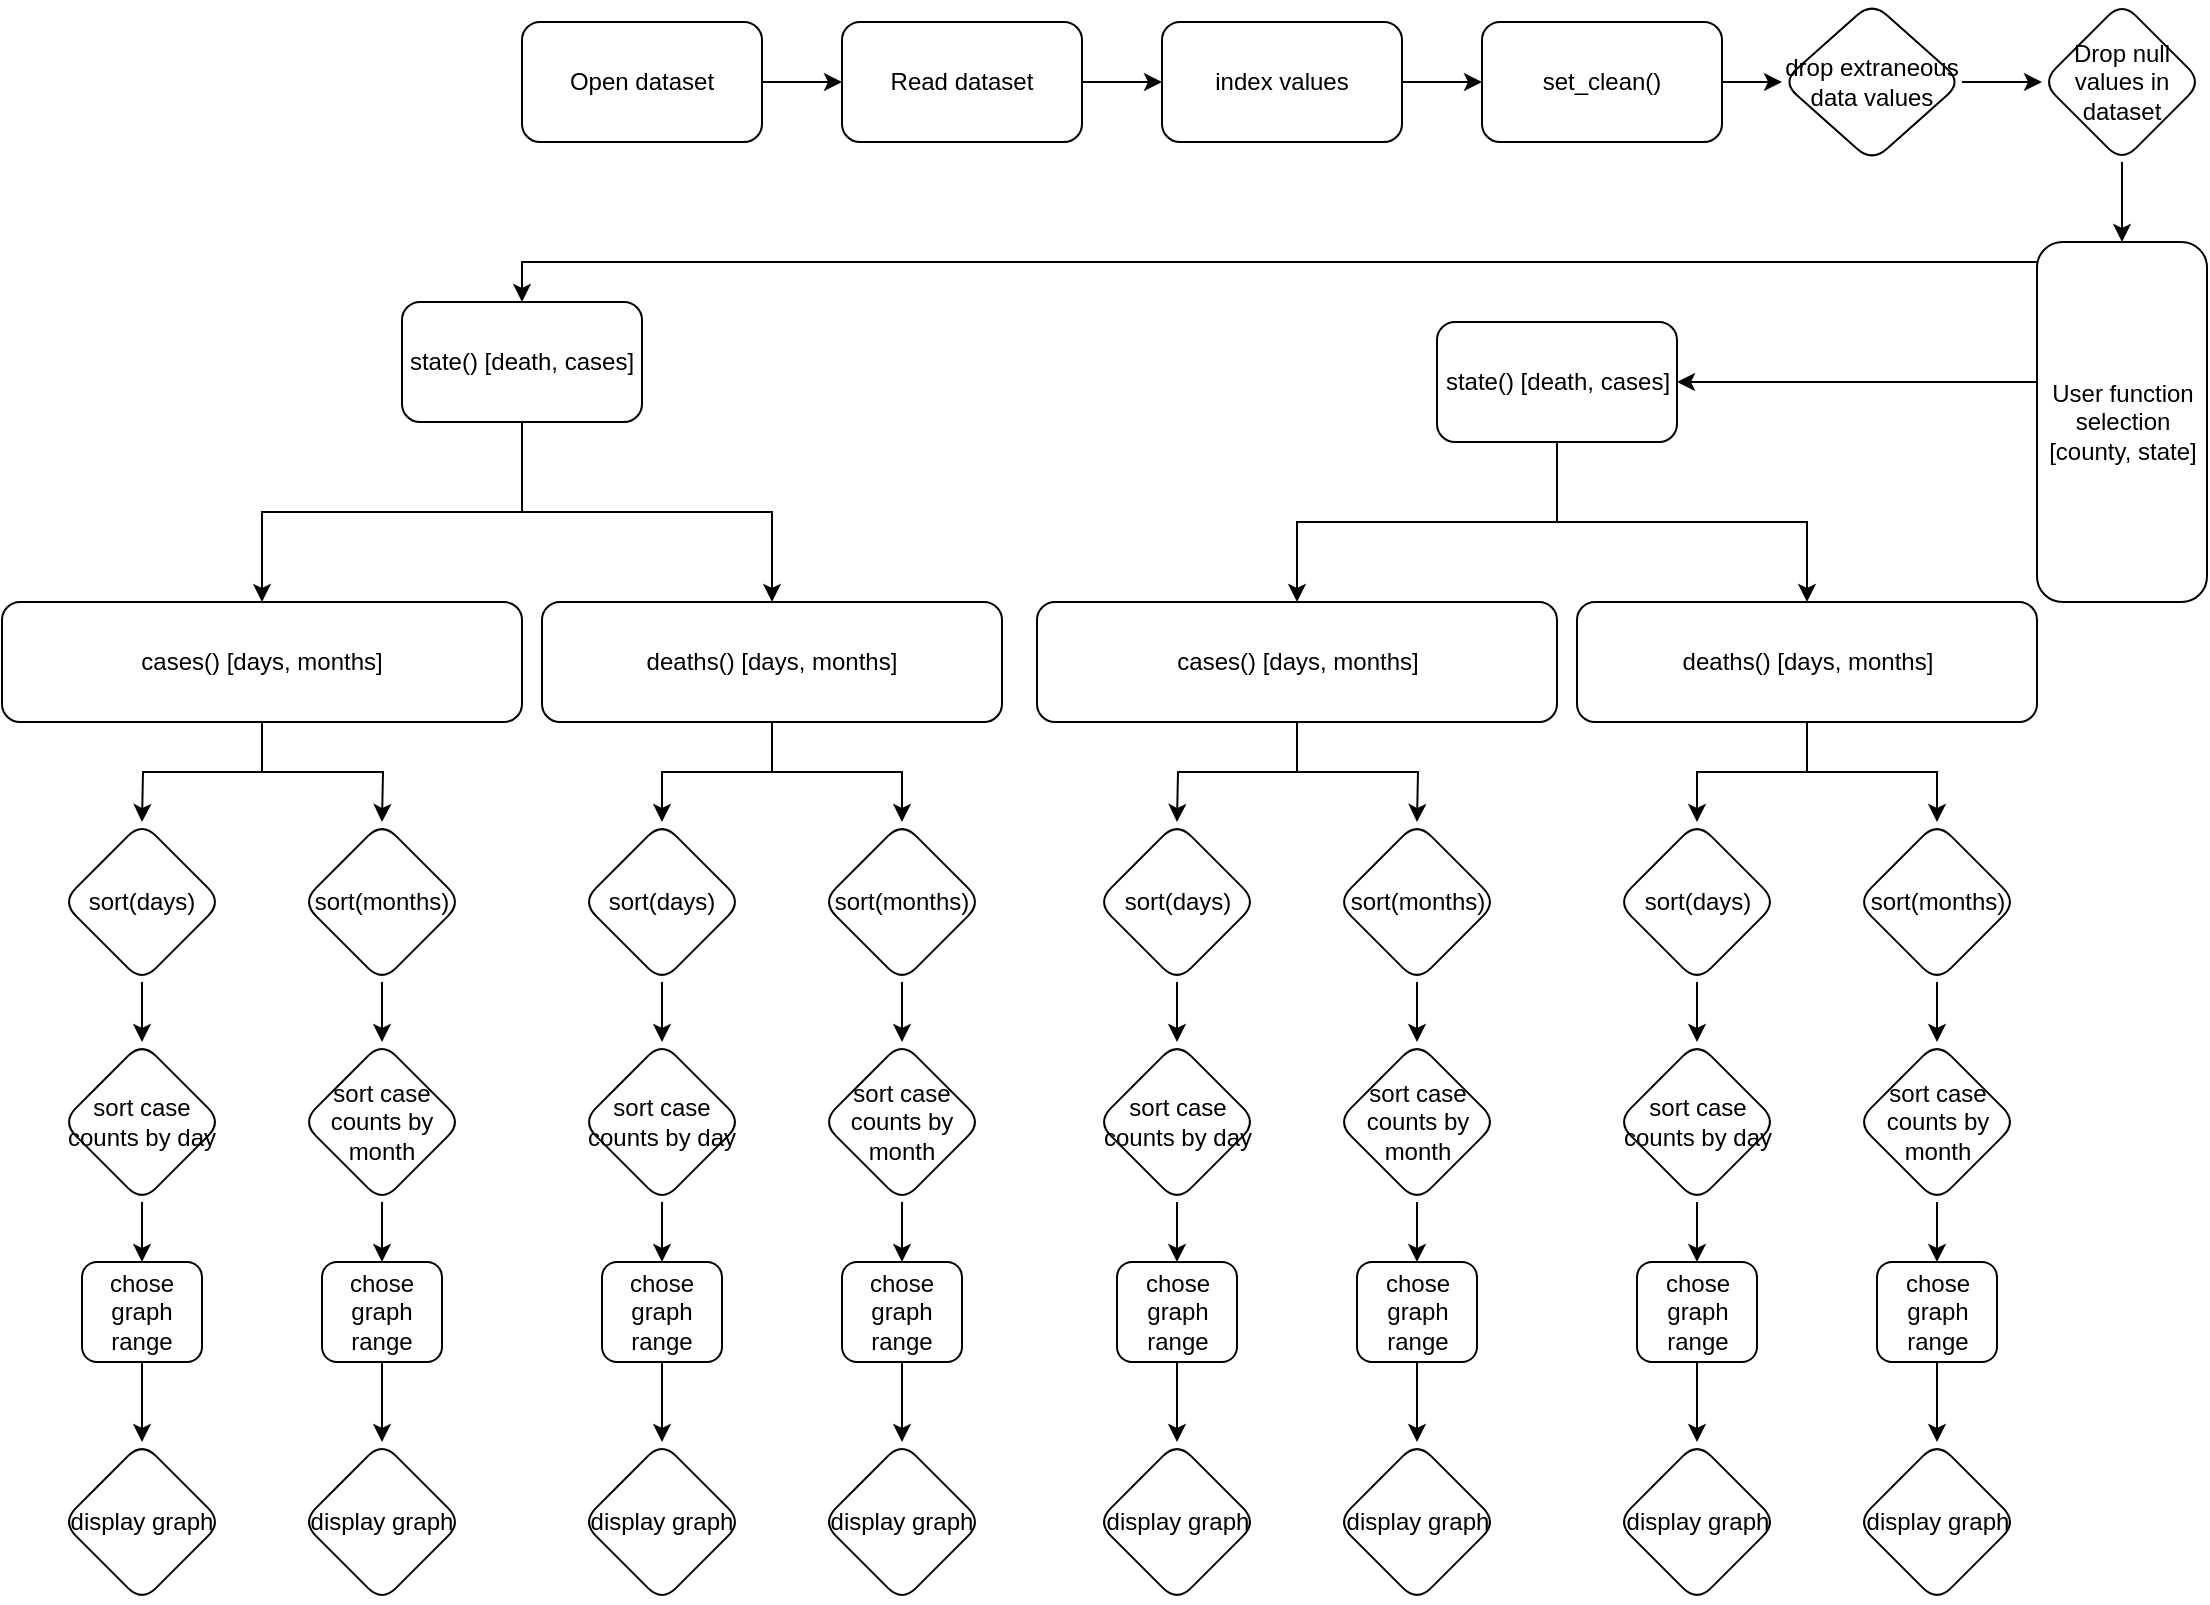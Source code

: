 <mxfile version="13.10.6" type="github">
  <diagram id="tAdPeTKJlN7bOHheGdF9" name="Page-1">
    <mxGraphModel dx="1556" dy="773" grid="1" gridSize="10" guides="1" tooltips="1" connect="1" arrows="1" fold="1" page="1" pageScale="1" pageWidth="850" pageHeight="1100" math="0" shadow="0">
      <root>
        <mxCell id="0" />
        <mxCell id="1" parent="0" />
        <mxCell id="iHuIv27mJ4IeMXVoEYGh-4" value="" style="edgeStyle=orthogonalEdgeStyle;rounded=0;orthogonalLoop=1;jettySize=auto;html=1;" parent="1" source="iHuIv27mJ4IeMXVoEYGh-1" target="iHuIv27mJ4IeMXVoEYGh-3" edge="1">
          <mxGeometry relative="1" as="geometry" />
        </mxCell>
        <mxCell id="iHuIv27mJ4IeMXVoEYGh-1" value="Open dataset" style="rounded=1;whiteSpace=wrap;html=1;" parent="1" vertex="1">
          <mxGeometry y="20" width="120" height="60" as="geometry" />
        </mxCell>
        <mxCell id="iHuIv27mJ4IeMXVoEYGh-6" value="" style="edgeStyle=orthogonalEdgeStyle;rounded=0;orthogonalLoop=1;jettySize=auto;html=1;" parent="1" source="iHuIv27mJ4IeMXVoEYGh-3" target="iHuIv27mJ4IeMXVoEYGh-5" edge="1">
          <mxGeometry relative="1" as="geometry" />
        </mxCell>
        <mxCell id="iHuIv27mJ4IeMXVoEYGh-3" value="Read dataset" style="whiteSpace=wrap;html=1;rounded=1;" parent="1" vertex="1">
          <mxGeometry x="160" y="20" width="120" height="60" as="geometry" />
        </mxCell>
        <mxCell id="iHuIv27mJ4IeMXVoEYGh-33" value="" style="edgeStyle=orthogonalEdgeStyle;rounded=0;orthogonalLoop=1;jettySize=auto;html=1;" parent="1" source="iHuIv27mJ4IeMXVoEYGh-5" target="iHuIv27mJ4IeMXVoEYGh-7" edge="1">
          <mxGeometry relative="1" as="geometry" />
        </mxCell>
        <mxCell id="iHuIv27mJ4IeMXVoEYGh-5" value="index values" style="whiteSpace=wrap;html=1;rounded=1;" parent="1" vertex="1">
          <mxGeometry x="320" y="20" width="120" height="60" as="geometry" />
        </mxCell>
        <mxCell id="iHuIv27mJ4IeMXVoEYGh-14" value="" style="edgeStyle=orthogonalEdgeStyle;rounded=0;orthogonalLoop=1;jettySize=auto;html=1;" parent="1" source="iHuIv27mJ4IeMXVoEYGh-7" target="iHuIv27mJ4IeMXVoEYGh-13" edge="1">
          <mxGeometry relative="1" as="geometry" />
        </mxCell>
        <mxCell id="iHuIv27mJ4IeMXVoEYGh-7" value="set_clean()" style="whiteSpace=wrap;html=1;rounded=1;" parent="1" vertex="1">
          <mxGeometry x="480" y="20" width="120" height="60" as="geometry" />
        </mxCell>
        <mxCell id="iHuIv27mJ4IeMXVoEYGh-16" value="" style="edgeStyle=orthogonalEdgeStyle;rounded=0;orthogonalLoop=1;jettySize=auto;html=1;" parent="1" source="iHuIv27mJ4IeMXVoEYGh-13" target="iHuIv27mJ4IeMXVoEYGh-15" edge="1">
          <mxGeometry relative="1" as="geometry" />
        </mxCell>
        <mxCell id="iHuIv27mJ4IeMXVoEYGh-13" value="drop extraneous data values" style="rhombus;whiteSpace=wrap;html=1;rounded=1;" parent="1" vertex="1">
          <mxGeometry x="630" y="10" width="90" height="80" as="geometry" />
        </mxCell>
        <mxCell id="iHuIv27mJ4IeMXVoEYGh-18" value="" style="edgeStyle=orthogonalEdgeStyle;rounded=0;orthogonalLoop=1;jettySize=auto;html=1;" parent="1" source="iHuIv27mJ4IeMXVoEYGh-15" target="iHuIv27mJ4IeMXVoEYGh-17" edge="1">
          <mxGeometry relative="1" as="geometry" />
        </mxCell>
        <mxCell id="iHuIv27mJ4IeMXVoEYGh-15" value="&lt;div&gt;Drop null values in dataset&lt;/div&gt;" style="rhombus;whiteSpace=wrap;html=1;rounded=1;" parent="1" vertex="1">
          <mxGeometry x="760" y="10" width="80" height="80" as="geometry" />
        </mxCell>
        <mxCell id="ClTSMR5yh64WsVLCuIec-3" value="" style="edgeStyle=orthogonalEdgeStyle;rounded=0;orthogonalLoop=1;jettySize=auto;html=1;" edge="1" parent="1" source="iHuIv27mJ4IeMXVoEYGh-17" target="ClTSMR5yh64WsVLCuIec-2">
          <mxGeometry relative="1" as="geometry">
            <Array as="points">
              <mxPoint y="140" />
            </Array>
          </mxGeometry>
        </mxCell>
        <mxCell id="ClTSMR5yh64WsVLCuIec-95" style="edgeStyle=orthogonalEdgeStyle;rounded=0;orthogonalLoop=1;jettySize=auto;html=1;exitX=0;exitY=0.5;exitDx=0;exitDy=0;entryX=1;entryY=0.5;entryDx=0;entryDy=0;" edge="1" parent="1" source="iHuIv27mJ4IeMXVoEYGh-17" target="ClTSMR5yh64WsVLCuIec-42">
          <mxGeometry relative="1" as="geometry">
            <Array as="points">
              <mxPoint x="758" y="200" />
            </Array>
          </mxGeometry>
        </mxCell>
        <mxCell id="iHuIv27mJ4IeMXVoEYGh-17" value="User function selection [county, state]" style="whiteSpace=wrap;html=1;rounded=1;" parent="1" vertex="1">
          <mxGeometry x="757.5" y="130" width="85" height="180" as="geometry" />
        </mxCell>
        <mxCell id="djKttDt-YxFd_NFeAkNs-11" value="" style="edgeStyle=orthogonalEdgeStyle;rounded=0;orthogonalLoop=1;jettySize=auto;html=1;" parent="1" source="iHuIv27mJ4IeMXVoEYGh-22" edge="1">
          <mxGeometry relative="1" as="geometry">
            <mxPoint x="-190" y="420" as="targetPoint" />
          </mxGeometry>
        </mxCell>
        <mxCell id="djKttDt-YxFd_NFeAkNs-15" value="" style="edgeStyle=orthogonalEdgeStyle;rounded=0;orthogonalLoop=1;jettySize=auto;html=1;" parent="1" source="iHuIv27mJ4IeMXVoEYGh-22" edge="1">
          <mxGeometry relative="1" as="geometry">
            <mxPoint x="-70" y="420" as="targetPoint" />
          </mxGeometry>
        </mxCell>
        <mxCell id="iHuIv27mJ4IeMXVoEYGh-22" value="cases() [days, months]" style="whiteSpace=wrap;html=1;rounded=1;" parent="1" vertex="1">
          <mxGeometry x="-260" y="310" width="260" height="60" as="geometry" />
        </mxCell>
        <mxCell id="djKttDt-YxFd_NFeAkNs-44" value="" style="edgeStyle=orthogonalEdgeStyle;rounded=0;orthogonalLoop=1;jettySize=auto;html=1;" parent="1" source="iHuIv27mJ4IeMXVoEYGh-24" target="ClTSMR5yh64WsVLCuIec-14" edge="1">
          <mxGeometry relative="1" as="geometry">
            <mxPoint x="190" y="420" as="targetPoint" />
          </mxGeometry>
        </mxCell>
        <mxCell id="djKttDt-YxFd_NFeAkNs-45" value="" style="edgeStyle=orthogonalEdgeStyle;rounded=0;orthogonalLoop=1;jettySize=auto;html=1;" parent="1" source="iHuIv27mJ4IeMXVoEYGh-24" target="ClTSMR5yh64WsVLCuIec-7" edge="1">
          <mxGeometry relative="1" as="geometry">
            <mxPoint x="75" y="420" as="targetPoint" />
          </mxGeometry>
        </mxCell>
        <mxCell id="iHuIv27mJ4IeMXVoEYGh-24" value="&lt;div&gt;deaths() [days, months]&lt;br&gt;&lt;/div&gt;" style="whiteSpace=wrap;html=1;rounded=1;" parent="1" vertex="1">
          <mxGeometry x="10" y="310" width="230" height="60" as="geometry" />
        </mxCell>
        <mxCell id="Fl7NyhwMVP9BRSrlcS8B-10" value="" style="edgeStyle=orthogonalEdgeStyle;rounded=0;orthogonalLoop=1;jettySize=auto;html=1;" parent="1" source="iHuIv27mJ4IeMXVoEYGh-34" target="Fl7NyhwMVP9BRSrlcS8B-9" edge="1">
          <mxGeometry relative="1" as="geometry" />
        </mxCell>
        <mxCell id="iHuIv27mJ4IeMXVoEYGh-34" value="sort(days)" style="rhombus;whiteSpace=wrap;html=1;rounded=1;" parent="1" vertex="1">
          <mxGeometry x="-230" y="420" width="80" height="80" as="geometry" />
        </mxCell>
        <mxCell id="Fl7NyhwMVP9BRSrlcS8B-25" value="" style="edgeStyle=orthogonalEdgeStyle;rounded=0;orthogonalLoop=1;jettySize=auto;html=1;" parent="1" source="Fl7NyhwMVP9BRSrlcS8B-9" target="Fl7NyhwMVP9BRSrlcS8B-24" edge="1">
          <mxGeometry relative="1" as="geometry" />
        </mxCell>
        <mxCell id="Fl7NyhwMVP9BRSrlcS8B-9" value="sort case counts by day" style="rhombus;whiteSpace=wrap;html=1;rounded=1;" parent="1" vertex="1">
          <mxGeometry x="-230" y="530" width="80" height="80" as="geometry" />
        </mxCell>
        <mxCell id="Fl7NyhwMVP9BRSrlcS8B-37" value="" style="edgeStyle=orthogonalEdgeStyle;rounded=0;orthogonalLoop=1;jettySize=auto;html=1;" parent="1" source="Fl7NyhwMVP9BRSrlcS8B-24" target="Fl7NyhwMVP9BRSrlcS8B-36" edge="1">
          <mxGeometry relative="1" as="geometry" />
        </mxCell>
        <mxCell id="Fl7NyhwMVP9BRSrlcS8B-24" value="chose graph range" style="whiteSpace=wrap;html=1;rounded=1;" parent="1" vertex="1">
          <mxGeometry x="-220" y="640" width="60" height="50" as="geometry" />
        </mxCell>
        <mxCell id="Fl7NyhwMVP9BRSrlcS8B-36" value="display graph" style="rhombus;whiteSpace=wrap;html=1;rounded=1;" parent="1" vertex="1">
          <mxGeometry x="-230" y="730" width="80" height="80" as="geometry" />
        </mxCell>
        <mxCell id="djKttDt-YxFd_NFeAkNs-17" value="" style="edgeStyle=orthogonalEdgeStyle;rounded=0;orthogonalLoop=1;jettySize=auto;html=1;" parent="1" source="djKttDt-YxFd_NFeAkNs-18" target="djKttDt-YxFd_NFeAkNs-20" edge="1">
          <mxGeometry relative="1" as="geometry" />
        </mxCell>
        <mxCell id="djKttDt-YxFd_NFeAkNs-18" value="sort(months)" style="rhombus;whiteSpace=wrap;html=1;rounded=1;" parent="1" vertex="1">
          <mxGeometry x="-110" y="420" width="80" height="80" as="geometry" />
        </mxCell>
        <mxCell id="djKttDt-YxFd_NFeAkNs-19" value="" style="edgeStyle=orthogonalEdgeStyle;rounded=0;orthogonalLoop=1;jettySize=auto;html=1;" parent="1" source="djKttDt-YxFd_NFeAkNs-20" target="djKttDt-YxFd_NFeAkNs-22" edge="1">
          <mxGeometry relative="1" as="geometry" />
        </mxCell>
        <mxCell id="djKttDt-YxFd_NFeAkNs-20" value="sort case counts by month" style="rhombus;whiteSpace=wrap;html=1;rounded=1;" parent="1" vertex="1">
          <mxGeometry x="-110" y="530" width="80" height="80" as="geometry" />
        </mxCell>
        <mxCell id="djKttDt-YxFd_NFeAkNs-21" value="" style="edgeStyle=orthogonalEdgeStyle;rounded=0;orthogonalLoop=1;jettySize=auto;html=1;" parent="1" source="djKttDt-YxFd_NFeAkNs-22" target="djKttDt-YxFd_NFeAkNs-23" edge="1">
          <mxGeometry relative="1" as="geometry" />
        </mxCell>
        <mxCell id="djKttDt-YxFd_NFeAkNs-22" value="chose graph range" style="whiteSpace=wrap;html=1;rounded=1;" parent="1" vertex="1">
          <mxGeometry x="-100" y="640" width="60" height="50" as="geometry" />
        </mxCell>
        <mxCell id="djKttDt-YxFd_NFeAkNs-23" value="display graph" style="rhombus;whiteSpace=wrap;html=1;rounded=1;" parent="1" vertex="1">
          <mxGeometry x="-110" y="730" width="80" height="80" as="geometry" />
        </mxCell>
        <mxCell id="ClTSMR5yh64WsVLCuIec-4" value="" style="edgeStyle=orthogonalEdgeStyle;rounded=0;orthogonalLoop=1;jettySize=auto;html=1;" edge="1" parent="1" source="ClTSMR5yh64WsVLCuIec-2" target="iHuIv27mJ4IeMXVoEYGh-22">
          <mxGeometry relative="1" as="geometry" />
        </mxCell>
        <mxCell id="ClTSMR5yh64WsVLCuIec-5" style="edgeStyle=orthogonalEdgeStyle;rounded=0;orthogonalLoop=1;jettySize=auto;html=1;" edge="1" parent="1" source="ClTSMR5yh64WsVLCuIec-2" target="iHuIv27mJ4IeMXVoEYGh-24">
          <mxGeometry relative="1" as="geometry" />
        </mxCell>
        <mxCell id="ClTSMR5yh64WsVLCuIec-2" value="state() [death, cases]" style="whiteSpace=wrap;html=1;rounded=1;" vertex="1" parent="1">
          <mxGeometry x="-60" y="160" width="120" height="60" as="geometry" />
        </mxCell>
        <mxCell id="ClTSMR5yh64WsVLCuIec-6" value="" style="edgeStyle=orthogonalEdgeStyle;rounded=0;orthogonalLoop=1;jettySize=auto;html=1;" edge="1" source="ClTSMR5yh64WsVLCuIec-7" target="ClTSMR5yh64WsVLCuIec-9" parent="1">
          <mxGeometry relative="1" as="geometry" />
        </mxCell>
        <mxCell id="ClTSMR5yh64WsVLCuIec-7" value="sort(days)" style="rhombus;whiteSpace=wrap;html=1;rounded=1;" vertex="1" parent="1">
          <mxGeometry x="30" y="420" width="80" height="80" as="geometry" />
        </mxCell>
        <mxCell id="ClTSMR5yh64WsVLCuIec-8" value="" style="edgeStyle=orthogonalEdgeStyle;rounded=0;orthogonalLoop=1;jettySize=auto;html=1;" edge="1" source="ClTSMR5yh64WsVLCuIec-9" target="ClTSMR5yh64WsVLCuIec-11" parent="1">
          <mxGeometry relative="1" as="geometry" />
        </mxCell>
        <mxCell id="ClTSMR5yh64WsVLCuIec-9" value="sort case counts by day" style="rhombus;whiteSpace=wrap;html=1;rounded=1;" vertex="1" parent="1">
          <mxGeometry x="30" y="530" width="80" height="80" as="geometry" />
        </mxCell>
        <mxCell id="ClTSMR5yh64WsVLCuIec-10" value="" style="edgeStyle=orthogonalEdgeStyle;rounded=0;orthogonalLoop=1;jettySize=auto;html=1;" edge="1" source="ClTSMR5yh64WsVLCuIec-11" target="ClTSMR5yh64WsVLCuIec-12" parent="1">
          <mxGeometry relative="1" as="geometry" />
        </mxCell>
        <mxCell id="ClTSMR5yh64WsVLCuIec-11" value="chose graph range" style="whiteSpace=wrap;html=1;rounded=1;" vertex="1" parent="1">
          <mxGeometry x="40" y="640" width="60" height="50" as="geometry" />
        </mxCell>
        <mxCell id="ClTSMR5yh64WsVLCuIec-12" value="display graph" style="rhombus;whiteSpace=wrap;html=1;rounded=1;" vertex="1" parent="1">
          <mxGeometry x="30" y="730" width="80" height="80" as="geometry" />
        </mxCell>
        <mxCell id="ClTSMR5yh64WsVLCuIec-13" value="" style="edgeStyle=orthogonalEdgeStyle;rounded=0;orthogonalLoop=1;jettySize=auto;html=1;" edge="1" source="ClTSMR5yh64WsVLCuIec-14" target="ClTSMR5yh64WsVLCuIec-16" parent="1">
          <mxGeometry relative="1" as="geometry" />
        </mxCell>
        <mxCell id="ClTSMR5yh64WsVLCuIec-14" value="sort(months)" style="rhombus;whiteSpace=wrap;html=1;rounded=1;" vertex="1" parent="1">
          <mxGeometry x="150" y="420" width="80" height="80" as="geometry" />
        </mxCell>
        <mxCell id="ClTSMR5yh64WsVLCuIec-15" value="" style="edgeStyle=orthogonalEdgeStyle;rounded=0;orthogonalLoop=1;jettySize=auto;html=1;" edge="1" source="ClTSMR5yh64WsVLCuIec-16" target="ClTSMR5yh64WsVLCuIec-18" parent="1">
          <mxGeometry relative="1" as="geometry" />
        </mxCell>
        <mxCell id="ClTSMR5yh64WsVLCuIec-16" value="sort case counts by month" style="rhombus;whiteSpace=wrap;html=1;rounded=1;" vertex="1" parent="1">
          <mxGeometry x="150" y="530" width="80" height="80" as="geometry" />
        </mxCell>
        <mxCell id="ClTSMR5yh64WsVLCuIec-17" value="" style="edgeStyle=orthogonalEdgeStyle;rounded=0;orthogonalLoop=1;jettySize=auto;html=1;" edge="1" source="ClTSMR5yh64WsVLCuIec-18" target="ClTSMR5yh64WsVLCuIec-19" parent="1">
          <mxGeometry relative="1" as="geometry" />
        </mxCell>
        <mxCell id="ClTSMR5yh64WsVLCuIec-18" value="chose graph range" style="whiteSpace=wrap;html=1;rounded=1;" vertex="1" parent="1">
          <mxGeometry x="160" y="640" width="60" height="50" as="geometry" />
        </mxCell>
        <mxCell id="ClTSMR5yh64WsVLCuIec-19" value="display graph" style="rhombus;whiteSpace=wrap;html=1;rounded=1;" vertex="1" parent="1">
          <mxGeometry x="150" y="730" width="80" height="80" as="geometry" />
        </mxCell>
        <mxCell id="ClTSMR5yh64WsVLCuIec-20" value="" style="edgeStyle=orthogonalEdgeStyle;rounded=0;orthogonalLoop=1;jettySize=auto;html=1;" edge="1" source="ClTSMR5yh64WsVLCuIec-22" parent="1">
          <mxGeometry relative="1" as="geometry">
            <mxPoint x="327.5" y="420" as="targetPoint" />
          </mxGeometry>
        </mxCell>
        <mxCell id="ClTSMR5yh64WsVLCuIec-21" value="" style="edgeStyle=orthogonalEdgeStyle;rounded=0;orthogonalLoop=1;jettySize=auto;html=1;" edge="1" source="ClTSMR5yh64WsVLCuIec-22" parent="1">
          <mxGeometry relative="1" as="geometry">
            <mxPoint x="447.5" y="420" as="targetPoint" />
          </mxGeometry>
        </mxCell>
        <mxCell id="ClTSMR5yh64WsVLCuIec-22" value="cases() [days, months]" style="whiteSpace=wrap;html=1;rounded=1;" vertex="1" parent="1">
          <mxGeometry x="257.5" y="310" width="260" height="60" as="geometry" />
        </mxCell>
        <mxCell id="ClTSMR5yh64WsVLCuIec-23" value="" style="edgeStyle=orthogonalEdgeStyle;rounded=0;orthogonalLoop=1;jettySize=auto;html=1;" edge="1" source="ClTSMR5yh64WsVLCuIec-25" target="ClTSMR5yh64WsVLCuIec-51" parent="1">
          <mxGeometry relative="1" as="geometry">
            <mxPoint x="707.5" y="420" as="targetPoint" />
          </mxGeometry>
        </mxCell>
        <mxCell id="ClTSMR5yh64WsVLCuIec-24" value="" style="edgeStyle=orthogonalEdgeStyle;rounded=0;orthogonalLoop=1;jettySize=auto;html=1;" edge="1" source="ClTSMR5yh64WsVLCuIec-25" target="ClTSMR5yh64WsVLCuIec-44" parent="1">
          <mxGeometry relative="1" as="geometry">
            <mxPoint x="592.5" y="420" as="targetPoint" />
          </mxGeometry>
        </mxCell>
        <mxCell id="ClTSMR5yh64WsVLCuIec-25" value="&lt;div&gt;deaths() [days, months]&lt;br&gt;&lt;/div&gt;" style="whiteSpace=wrap;html=1;rounded=1;" vertex="1" parent="1">
          <mxGeometry x="527.5" y="310" width="230" height="60" as="geometry" />
        </mxCell>
        <mxCell id="ClTSMR5yh64WsVLCuIec-26" value="" style="edgeStyle=orthogonalEdgeStyle;rounded=0;orthogonalLoop=1;jettySize=auto;html=1;" edge="1" source="ClTSMR5yh64WsVLCuIec-27" target="ClTSMR5yh64WsVLCuIec-29" parent="1">
          <mxGeometry relative="1" as="geometry" />
        </mxCell>
        <mxCell id="ClTSMR5yh64WsVLCuIec-27" value="sort(days)" style="rhombus;whiteSpace=wrap;html=1;rounded=1;" vertex="1" parent="1">
          <mxGeometry x="287.5" y="420" width="80" height="80" as="geometry" />
        </mxCell>
        <mxCell id="ClTSMR5yh64WsVLCuIec-28" value="" style="edgeStyle=orthogonalEdgeStyle;rounded=0;orthogonalLoop=1;jettySize=auto;html=1;" edge="1" source="ClTSMR5yh64WsVLCuIec-29" target="ClTSMR5yh64WsVLCuIec-31" parent="1">
          <mxGeometry relative="1" as="geometry" />
        </mxCell>
        <mxCell id="ClTSMR5yh64WsVLCuIec-29" value="sort case counts by day" style="rhombus;whiteSpace=wrap;html=1;rounded=1;" vertex="1" parent="1">
          <mxGeometry x="287.5" y="530" width="80" height="80" as="geometry" />
        </mxCell>
        <mxCell id="ClTSMR5yh64WsVLCuIec-30" value="" style="edgeStyle=orthogonalEdgeStyle;rounded=0;orthogonalLoop=1;jettySize=auto;html=1;" edge="1" source="ClTSMR5yh64WsVLCuIec-31" target="ClTSMR5yh64WsVLCuIec-32" parent="1">
          <mxGeometry relative="1" as="geometry" />
        </mxCell>
        <mxCell id="ClTSMR5yh64WsVLCuIec-31" value="chose graph range" style="whiteSpace=wrap;html=1;rounded=1;" vertex="1" parent="1">
          <mxGeometry x="297.5" y="640" width="60" height="50" as="geometry" />
        </mxCell>
        <mxCell id="ClTSMR5yh64WsVLCuIec-32" value="display graph" style="rhombus;whiteSpace=wrap;html=1;rounded=1;" vertex="1" parent="1">
          <mxGeometry x="287.5" y="730" width="80" height="80" as="geometry" />
        </mxCell>
        <mxCell id="ClTSMR5yh64WsVLCuIec-33" value="" style="edgeStyle=orthogonalEdgeStyle;rounded=0;orthogonalLoop=1;jettySize=auto;html=1;" edge="1" source="ClTSMR5yh64WsVLCuIec-34" target="ClTSMR5yh64WsVLCuIec-36" parent="1">
          <mxGeometry relative="1" as="geometry" />
        </mxCell>
        <mxCell id="ClTSMR5yh64WsVLCuIec-34" value="sort(months)" style="rhombus;whiteSpace=wrap;html=1;rounded=1;" vertex="1" parent="1">
          <mxGeometry x="407.5" y="420" width="80" height="80" as="geometry" />
        </mxCell>
        <mxCell id="ClTSMR5yh64WsVLCuIec-35" value="" style="edgeStyle=orthogonalEdgeStyle;rounded=0;orthogonalLoop=1;jettySize=auto;html=1;" edge="1" source="ClTSMR5yh64WsVLCuIec-36" target="ClTSMR5yh64WsVLCuIec-38" parent="1">
          <mxGeometry relative="1" as="geometry" />
        </mxCell>
        <mxCell id="ClTSMR5yh64WsVLCuIec-36" value="sort case counts by month" style="rhombus;whiteSpace=wrap;html=1;rounded=1;" vertex="1" parent="1">
          <mxGeometry x="407.5" y="530" width="80" height="80" as="geometry" />
        </mxCell>
        <mxCell id="ClTSMR5yh64WsVLCuIec-37" value="" style="edgeStyle=orthogonalEdgeStyle;rounded=0;orthogonalLoop=1;jettySize=auto;html=1;" edge="1" source="ClTSMR5yh64WsVLCuIec-38" target="ClTSMR5yh64WsVLCuIec-39" parent="1">
          <mxGeometry relative="1" as="geometry" />
        </mxCell>
        <mxCell id="ClTSMR5yh64WsVLCuIec-38" value="chose graph range" style="whiteSpace=wrap;html=1;rounded=1;" vertex="1" parent="1">
          <mxGeometry x="417.5" y="640" width="60" height="50" as="geometry" />
        </mxCell>
        <mxCell id="ClTSMR5yh64WsVLCuIec-39" value="display graph" style="rhombus;whiteSpace=wrap;html=1;rounded=1;" vertex="1" parent="1">
          <mxGeometry x="407.5" y="730" width="80" height="80" as="geometry" />
        </mxCell>
        <mxCell id="ClTSMR5yh64WsVLCuIec-40" value="" style="edgeStyle=orthogonalEdgeStyle;rounded=0;orthogonalLoop=1;jettySize=auto;html=1;" edge="1" source="ClTSMR5yh64WsVLCuIec-42" target="ClTSMR5yh64WsVLCuIec-22" parent="1">
          <mxGeometry relative="1" as="geometry" />
        </mxCell>
        <mxCell id="ClTSMR5yh64WsVLCuIec-41" style="edgeStyle=orthogonalEdgeStyle;rounded=0;orthogonalLoop=1;jettySize=auto;html=1;" edge="1" source="ClTSMR5yh64WsVLCuIec-42" target="ClTSMR5yh64WsVLCuIec-25" parent="1">
          <mxGeometry relative="1" as="geometry" />
        </mxCell>
        <mxCell id="ClTSMR5yh64WsVLCuIec-42" value="state() [death, cases]" style="whiteSpace=wrap;html=1;rounded=1;" vertex="1" parent="1">
          <mxGeometry x="457.5" y="170" width="120" height="60" as="geometry" />
        </mxCell>
        <mxCell id="ClTSMR5yh64WsVLCuIec-43" value="" style="edgeStyle=orthogonalEdgeStyle;rounded=0;orthogonalLoop=1;jettySize=auto;html=1;" edge="1" source="ClTSMR5yh64WsVLCuIec-44" target="ClTSMR5yh64WsVLCuIec-46" parent="1">
          <mxGeometry relative="1" as="geometry" />
        </mxCell>
        <mxCell id="ClTSMR5yh64WsVLCuIec-44" value="sort(days)" style="rhombus;whiteSpace=wrap;html=1;rounded=1;" vertex="1" parent="1">
          <mxGeometry x="547.5" y="420" width="80" height="80" as="geometry" />
        </mxCell>
        <mxCell id="ClTSMR5yh64WsVLCuIec-45" value="" style="edgeStyle=orthogonalEdgeStyle;rounded=0;orthogonalLoop=1;jettySize=auto;html=1;" edge="1" source="ClTSMR5yh64WsVLCuIec-46" target="ClTSMR5yh64WsVLCuIec-48" parent="1">
          <mxGeometry relative="1" as="geometry" />
        </mxCell>
        <mxCell id="ClTSMR5yh64WsVLCuIec-46" value="sort case counts by day" style="rhombus;whiteSpace=wrap;html=1;rounded=1;" vertex="1" parent="1">
          <mxGeometry x="547.5" y="530" width="80" height="80" as="geometry" />
        </mxCell>
        <mxCell id="ClTSMR5yh64WsVLCuIec-47" value="" style="edgeStyle=orthogonalEdgeStyle;rounded=0;orthogonalLoop=1;jettySize=auto;html=1;" edge="1" source="ClTSMR5yh64WsVLCuIec-48" target="ClTSMR5yh64WsVLCuIec-49" parent="1">
          <mxGeometry relative="1" as="geometry" />
        </mxCell>
        <mxCell id="ClTSMR5yh64WsVLCuIec-48" value="chose graph range" style="whiteSpace=wrap;html=1;rounded=1;" vertex="1" parent="1">
          <mxGeometry x="557.5" y="640" width="60" height="50" as="geometry" />
        </mxCell>
        <mxCell id="ClTSMR5yh64WsVLCuIec-49" value="display graph" style="rhombus;whiteSpace=wrap;html=1;rounded=1;" vertex="1" parent="1">
          <mxGeometry x="547.5" y="730" width="80" height="80" as="geometry" />
        </mxCell>
        <mxCell id="ClTSMR5yh64WsVLCuIec-50" value="" style="edgeStyle=orthogonalEdgeStyle;rounded=0;orthogonalLoop=1;jettySize=auto;html=1;" edge="1" source="ClTSMR5yh64WsVLCuIec-51" target="ClTSMR5yh64WsVLCuIec-53" parent="1">
          <mxGeometry relative="1" as="geometry" />
        </mxCell>
        <mxCell id="ClTSMR5yh64WsVLCuIec-51" value="sort(months)" style="rhombus;whiteSpace=wrap;html=1;rounded=1;" vertex="1" parent="1">
          <mxGeometry x="667.5" y="420" width="80" height="80" as="geometry" />
        </mxCell>
        <mxCell id="ClTSMR5yh64WsVLCuIec-52" value="" style="edgeStyle=orthogonalEdgeStyle;rounded=0;orthogonalLoop=1;jettySize=auto;html=1;" edge="1" source="ClTSMR5yh64WsVLCuIec-53" target="ClTSMR5yh64WsVLCuIec-55" parent="1">
          <mxGeometry relative="1" as="geometry" />
        </mxCell>
        <mxCell id="ClTSMR5yh64WsVLCuIec-53" value="sort case counts by month" style="rhombus;whiteSpace=wrap;html=1;rounded=1;" vertex="1" parent="1">
          <mxGeometry x="667.5" y="530" width="80" height="80" as="geometry" />
        </mxCell>
        <mxCell id="ClTSMR5yh64WsVLCuIec-54" value="" style="edgeStyle=orthogonalEdgeStyle;rounded=0;orthogonalLoop=1;jettySize=auto;html=1;" edge="1" source="ClTSMR5yh64WsVLCuIec-55" target="ClTSMR5yh64WsVLCuIec-56" parent="1">
          <mxGeometry relative="1" as="geometry" />
        </mxCell>
        <mxCell id="ClTSMR5yh64WsVLCuIec-55" value="chose graph range" style="whiteSpace=wrap;html=1;rounded=1;" vertex="1" parent="1">
          <mxGeometry x="677.5" y="640" width="60" height="50" as="geometry" />
        </mxCell>
        <mxCell id="ClTSMR5yh64WsVLCuIec-56" value="display graph" style="rhombus;whiteSpace=wrap;html=1;rounded=1;" vertex="1" parent="1">
          <mxGeometry x="667.5" y="730" width="80" height="80" as="geometry" />
        </mxCell>
      </root>
    </mxGraphModel>
  </diagram>
</mxfile>
